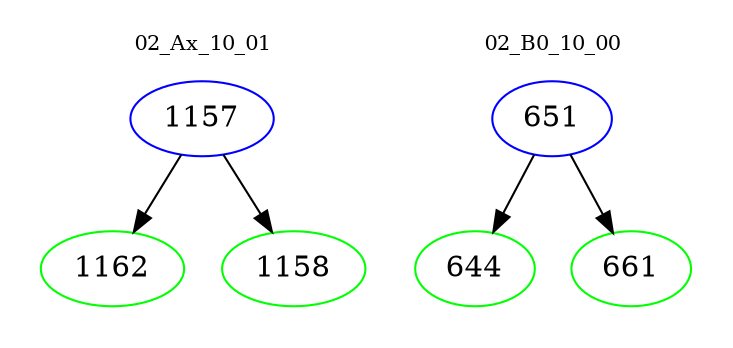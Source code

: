 digraph{
subgraph cluster_0 {
color = white
label = "02_Ax_10_01";
fontsize=10;
T0_1157 [label="1157", color="blue"]
T0_1157 -> T0_1162 [color="black"]
T0_1162 [label="1162", color="green"]
T0_1157 -> T0_1158 [color="black"]
T0_1158 [label="1158", color="green"]
}
subgraph cluster_1 {
color = white
label = "02_B0_10_00";
fontsize=10;
T1_651 [label="651", color="blue"]
T1_651 -> T1_644 [color="black"]
T1_644 [label="644", color="green"]
T1_651 -> T1_661 [color="black"]
T1_661 [label="661", color="green"]
}
}

